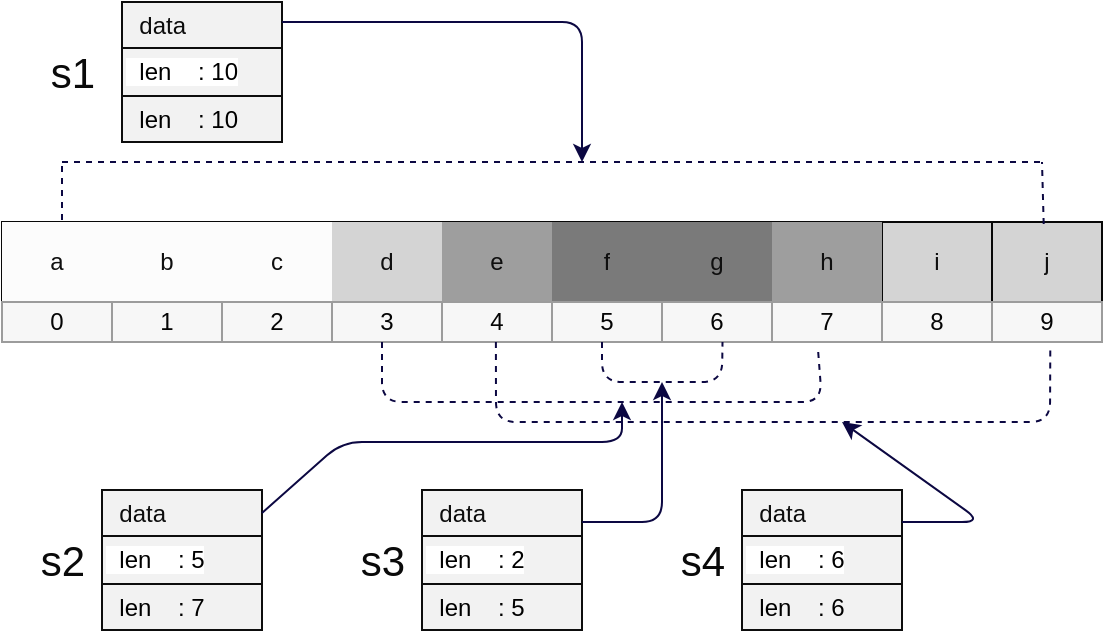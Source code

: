 <mxfile version="13.10.0" type="embed">
    <diagram id="zlZiU8RMArKDFve3bkzg" name="Page-1">
        <mxGraphModel dx="1139" dy="789" grid="1" gridSize="10" guides="1" tooltips="1" connect="1" arrows="1" fold="1" page="1" pageScale="1" pageWidth="827" pageHeight="1169" math="0" shadow="0">
            <root>
                <mxCell id="0"/>
                <mxCell id="1" parent="0"/>
                <mxCell id="9" value="" style="shape=table;html=1;whiteSpace=wrap;startSize=0;container=1;collapsible=0;childLayout=tableLayout;fillColor=#D4D4D4;fontColor=#0F0F0F;strokeColor=#080808;" vertex="1" parent="1">
                    <mxGeometry x="110" y="580" width="550" height="40" as="geometry"/>
                </mxCell>
                <mxCell id="10" value="" style="shape=partialRectangle;html=1;whiteSpace=wrap;collapsible=0;dropTarget=0;pointerEvents=0;fillColor=none;top=0;left=0;bottom=0;right=0;points=[[0,0.5],[1,0.5]];portConstraint=eastwest;fontColor=#0F0F0F;strokeColor=#080808;" vertex="1" parent="9">
                    <mxGeometry width="550" height="40" as="geometry"/>
                </mxCell>
                <mxCell id="11" value="a" style="shape=partialRectangle;html=1;whiteSpace=wrap;connectable=0;overflow=hidden;top=0;left=0;bottom=0;right=0;fontColor=#0F0F0F;strokeColor=#080808;fillColor=#FCFCFC;" vertex="1" parent="10">
                    <mxGeometry width="55" height="40" as="geometry"/>
                </mxCell>
                <mxCell id="12" value="b" style="shape=partialRectangle;html=1;whiteSpace=wrap;connectable=0;overflow=hidden;top=0;left=0;bottom=0;right=0;fontColor=#0F0F0F;strokeColor=#080808;fillColor=#FCFCFC;" vertex="1" parent="10">
                    <mxGeometry x="55" width="55" height="40" as="geometry"/>
                </mxCell>
                <mxCell id="13" value="c" style="shape=partialRectangle;html=1;whiteSpace=wrap;connectable=0;overflow=hidden;top=0;left=0;bottom=0;right=0;fontColor=#0F0F0F;strokeColor=#080808;fillColor=#FCFCFC;" vertex="1" parent="10">
                    <mxGeometry x="110" width="55" height="40" as="geometry"/>
                </mxCell>
                <mxCell id="14" value="d" style="shape=partialRectangle;html=1;whiteSpace=wrap;connectable=0;overflow=hidden;top=0;left=0;bottom=0;right=0;fontColor=#0F0F0F;strokeColor=#080808;fillColor=#D4D4D4;" vertex="1" parent="10">
                    <mxGeometry x="165" width="55" height="40" as="geometry"/>
                </mxCell>
                <mxCell id="15" value="e" style="shape=partialRectangle;html=1;whiteSpace=wrap;connectable=0;overflow=hidden;top=0;left=0;bottom=0;right=0;fontColor=#0F0F0F;strokeColor=#080808;fillColor=#9E9E9E;" vertex="1" parent="10">
                    <mxGeometry x="220" width="55" height="40" as="geometry"/>
                </mxCell>
                <mxCell id="16" value="f" style="shape=partialRectangle;html=1;whiteSpace=wrap;connectable=0;overflow=hidden;top=0;left=0;bottom=0;right=0;fontColor=#0F0F0F;strokeColor=#080808;fillColor=#7A7A7A;" vertex="1" parent="10">
                    <mxGeometry x="275" width="55" height="40" as="geometry"/>
                </mxCell>
                <mxCell id="17" value="g" style="shape=partialRectangle;html=1;whiteSpace=wrap;connectable=0;overflow=hidden;top=0;left=0;bottom=0;right=0;fontColor=#0F0F0F;strokeColor=#080808;fillColor=#7A7A7A;" vertex="1" parent="10">
                    <mxGeometry x="330" width="55" height="40" as="geometry"/>
                </mxCell>
                <mxCell id="18" value="h" style="shape=partialRectangle;html=1;whiteSpace=wrap;connectable=0;overflow=hidden;top=0;left=0;bottom=0;right=0;fontColor=#0F0F0F;strokeColor=#080808;fillColor=#9E9E9E;" vertex="1" parent="10">
                    <mxGeometry x="385" width="55" height="40" as="geometry"/>
                </mxCell>
                <mxCell id="19" value="i" style="shape=partialRectangle;html=1;whiteSpace=wrap;connectable=0;overflow=hidden;fillColor=none;top=0;left=0;bottom=0;right=0;fontColor=#0F0F0F;strokeColor=#080808;" vertex="1" parent="10">
                    <mxGeometry x="440" width="55" height="40" as="geometry"/>
                </mxCell>
                <mxCell id="20" value="j" style="shape=partialRectangle;html=1;whiteSpace=wrap;connectable=0;overflow=hidden;fillColor=none;top=0;left=0;bottom=0;right=0;fontColor=#0F0F0F;strokeColor=#080808;" vertex="1" parent="10">
                    <mxGeometry x="495" width="55" height="40" as="geometry"/>
                </mxCell>
                <mxCell id="32" value="" style="shape=table;html=1;whiteSpace=wrap;startSize=0;container=1;collapsible=0;childLayout=tableLayout;strokeColor=#0D0D0D;fontColor=#0A0A0A;fillColor=#F2F2F2;" vertex="1" parent="1">
                    <mxGeometry x="170" y="470" width="80" height="70" as="geometry"/>
                </mxCell>
                <mxCell id="33" value="" style="shape=partialRectangle;html=1;whiteSpace=wrap;collapsible=0;dropTarget=0;pointerEvents=0;fillColor=none;top=0;left=0;bottom=0;right=0;points=[[0,0.5],[1,0.5]];portConstraint=eastwest;" vertex="1" parent="32">
                    <mxGeometry width="80" height="23" as="geometry"/>
                </mxCell>
                <object label="&lt;font color=&quot;#0d0d0d&quot;&gt;&amp;nbsp; data&lt;/font&gt;" id="34">
                    <mxCell style="shape=partialRectangle;html=1;whiteSpace=wrap;connectable=0;overflow=hidden;fillColor=none;top=0;left=0;bottom=0;right=0;align=left;" vertex="1" parent="33">
                        <mxGeometry width="80" height="23" as="geometry"/>
                    </mxCell>
                </object>
                <mxCell id="35" value="" style="shape=partialRectangle;html=1;whiteSpace=wrap;collapsible=0;dropTarget=0;pointerEvents=0;fillColor=none;top=0;left=0;bottom=0;right=0;points=[[0,0.5],[1,0.5]];portConstraint=eastwest;" vertex="1" parent="32">
                    <mxGeometry y="23" width="80" height="24" as="geometry"/>
                </mxCell>
                <mxCell id="36" value="&lt;font color=&quot;#000000&quot; style=&quot;background-color: rgb(255 , 255 , 255)&quot;&gt;&amp;nbsp; len&amp;nbsp; &amp;nbsp; : 10&lt;/font&gt;" style="shape=partialRectangle;html=1;whiteSpace=wrap;connectable=0;overflow=hidden;fillColor=none;top=0;left=0;bottom=0;right=0;align=left;" vertex="1" parent="35">
                    <mxGeometry width="80" height="24" as="geometry"/>
                </mxCell>
                <mxCell id="37" value="" style="shape=partialRectangle;html=1;whiteSpace=wrap;collapsible=0;dropTarget=0;pointerEvents=0;fillColor=none;top=0;left=0;bottom=0;right=0;points=[[0,0.5],[1,0.5]];portConstraint=eastwest;" vertex="1" parent="32">
                    <mxGeometry y="47" width="80" height="23" as="geometry"/>
                </mxCell>
                <mxCell id="38" value="&lt;font color=&quot;#000000&quot;&gt;&amp;nbsp; len&amp;nbsp; &amp;nbsp; : 10&lt;/font&gt;" style="shape=partialRectangle;html=1;whiteSpace=wrap;connectable=0;overflow=hidden;fillColor=none;top=0;left=0;bottom=0;right=0;align=left;" vertex="1" parent="37">
                    <mxGeometry width="80" height="23" as="geometry"/>
                </mxCell>
                <mxCell id="39" value="s1" style="text;html=1;resizable=0;autosize=1;align=center;verticalAlign=middle;points=[];fillColor=none;strokeColor=none;rounded=0;fontColor=#0A0A0A;strokeWidth=1;fontSize=21;" vertex="1" parent="1">
                    <mxGeometry x="125" y="490" width="40" height="30" as="geometry"/>
                </mxCell>
                <mxCell id="40" value="" style="endArrow=none;dashed=1;html=1;fontSize=21;fontColor=#0A0A0A;strokeColor=#0C0842;" edge="1" parent="1">
                    <mxGeometry width="50" height="50" relative="1" as="geometry">
                        <mxPoint x="140" y="550" as="sourcePoint"/>
                        <mxPoint x="630" y="550" as="targetPoint"/>
                    </mxGeometry>
                </mxCell>
                <mxCell id="41" value="" style="endArrow=none;dashed=1;html=1;strokeColor=#0C0842;fontSize=21;fontColor=#0A0A0A;" edge="1" parent="1">
                    <mxGeometry width="50" height="50" relative="1" as="geometry">
                        <mxPoint x="140" y="579" as="sourcePoint"/>
                        <mxPoint x="140" y="550" as="targetPoint"/>
                    </mxGeometry>
                </mxCell>
                <mxCell id="42" value="" style="endArrow=none;dashed=1;html=1;strokeColor=#0C0842;fontSize=21;fontColor=#0A0A0A;exitX=0.947;exitY=0.025;exitDx=0;exitDy=0;exitPerimeter=0;" edge="1" parent="1" source="10">
                    <mxGeometry width="50" height="50" relative="1" as="geometry">
                        <mxPoint x="150" y="589" as="sourcePoint"/>
                        <mxPoint x="630" y="550" as="targetPoint"/>
                    </mxGeometry>
                </mxCell>
                <mxCell id="43" value="" style="endArrow=classic;html=1;strokeColor=#0C0842;fontSize=21;fontColor=#0A0A0A;" edge="1" parent="1">
                    <mxGeometry width="50" height="50" relative="1" as="geometry">
                        <mxPoint x="250" y="480" as="sourcePoint"/>
                        <mxPoint x="400" y="550" as="targetPoint"/>
                        <Array as="points">
                            <mxPoint x="400" y="480"/>
                        </Array>
                    </mxGeometry>
                </mxCell>
                <mxCell id="44" value="" style="shape=table;html=1;whiteSpace=wrap;startSize=0;container=1;collapsible=0;childLayout=tableLayout;strokeColor=#0D0D0D;fontColor=#0A0A0A;fillColor=#F2F2F2;" vertex="1" parent="1">
                    <mxGeometry x="160" y="714" width="80" height="70" as="geometry"/>
                </mxCell>
                <mxCell id="45" value="" style="shape=partialRectangle;html=1;whiteSpace=wrap;collapsible=0;dropTarget=0;pointerEvents=0;fillColor=none;top=0;left=0;bottom=0;right=0;points=[[0,0.5],[1,0.5]];portConstraint=eastwest;" vertex="1" parent="44">
                    <mxGeometry width="80" height="23" as="geometry"/>
                </mxCell>
                <object label="&lt;font color=&quot;#0d0d0d&quot;&gt;&amp;nbsp; data&lt;/font&gt;" id="46">
                    <mxCell style="shape=partialRectangle;html=1;whiteSpace=wrap;connectable=0;overflow=hidden;fillColor=none;top=0;left=0;bottom=0;right=0;align=left;" vertex="1" parent="45">
                        <mxGeometry width="80" height="23" as="geometry"/>
                    </mxCell>
                </object>
                <mxCell id="47" value="" style="shape=partialRectangle;html=1;whiteSpace=wrap;collapsible=0;dropTarget=0;pointerEvents=0;fillColor=none;top=0;left=0;bottom=0;right=0;points=[[0,0.5],[1,0.5]];portConstraint=eastwest;" vertex="1" parent="44">
                    <mxGeometry y="23" width="80" height="24" as="geometry"/>
                </mxCell>
                <mxCell id="48" value="&lt;font color=&quot;#000000&quot; style=&quot;background-color: rgb(255 , 255 , 255)&quot;&gt;&amp;nbsp; len&amp;nbsp; &amp;nbsp; : 5&lt;/font&gt;" style="shape=partialRectangle;html=1;whiteSpace=wrap;connectable=0;overflow=hidden;fillColor=none;top=0;left=0;bottom=0;right=0;align=left;" vertex="1" parent="47">
                    <mxGeometry width="80" height="24" as="geometry"/>
                </mxCell>
                <mxCell id="49" value="" style="shape=partialRectangle;html=1;whiteSpace=wrap;collapsible=0;dropTarget=0;pointerEvents=0;fillColor=none;top=0;left=0;bottom=0;right=0;points=[[0,0.5],[1,0.5]];portConstraint=eastwest;" vertex="1" parent="44">
                    <mxGeometry y="47" width="80" height="23" as="geometry"/>
                </mxCell>
                <mxCell id="50" value="&lt;font color=&quot;#000000&quot;&gt;&amp;nbsp; len&amp;nbsp; &amp;nbsp; : 7&lt;/font&gt;" style="shape=partialRectangle;html=1;whiteSpace=wrap;connectable=0;overflow=hidden;fillColor=none;top=0;left=0;bottom=0;right=0;align=left;" vertex="1" parent="49">
                    <mxGeometry width="80" height="23" as="geometry"/>
                </mxCell>
                <mxCell id="51" value="" style="shape=table;html=1;whiteSpace=wrap;startSize=0;container=1;collapsible=0;childLayout=tableLayout;strokeColor=#0D0D0D;fontColor=#0A0A0A;fillColor=#F2F2F2;" vertex="1" parent="1">
                    <mxGeometry x="320" y="714" width="80" height="70" as="geometry"/>
                </mxCell>
                <mxCell id="52" value="" style="shape=partialRectangle;html=1;whiteSpace=wrap;collapsible=0;dropTarget=0;pointerEvents=0;fillColor=none;top=0;left=0;bottom=0;right=0;points=[[0,0.5],[1,0.5]];portConstraint=eastwest;" vertex="1" parent="51">
                    <mxGeometry width="80" height="23" as="geometry"/>
                </mxCell>
                <object label="&lt;font color=&quot;#0d0d0d&quot;&gt;&amp;nbsp; data&lt;/font&gt;" id="53">
                    <mxCell style="shape=partialRectangle;html=1;whiteSpace=wrap;connectable=0;overflow=hidden;fillColor=none;top=0;left=0;bottom=0;right=0;align=left;" vertex="1" parent="52">
                        <mxGeometry width="80" height="23" as="geometry"/>
                    </mxCell>
                </object>
                <mxCell id="54" value="" style="shape=partialRectangle;html=1;whiteSpace=wrap;collapsible=0;dropTarget=0;pointerEvents=0;fillColor=none;top=0;left=0;bottom=0;right=0;points=[[0,0.5],[1,0.5]];portConstraint=eastwest;" vertex="1" parent="51">
                    <mxGeometry y="23" width="80" height="24" as="geometry"/>
                </mxCell>
                <mxCell id="55" value="&lt;font color=&quot;#000000&quot; style=&quot;background-color: rgb(255 , 255 , 255)&quot;&gt;&amp;nbsp; len&amp;nbsp; &amp;nbsp; : 2&lt;/font&gt;" style="shape=partialRectangle;html=1;whiteSpace=wrap;connectable=0;overflow=hidden;fillColor=none;top=0;left=0;bottom=0;right=0;align=left;" vertex="1" parent="54">
                    <mxGeometry width="80" height="24" as="geometry"/>
                </mxCell>
                <mxCell id="56" value="" style="shape=partialRectangle;html=1;whiteSpace=wrap;collapsible=0;dropTarget=0;pointerEvents=0;fillColor=none;top=0;left=0;bottom=0;right=0;points=[[0,0.5],[1,0.5]];portConstraint=eastwest;" vertex="1" parent="51">
                    <mxGeometry y="47" width="80" height="23" as="geometry"/>
                </mxCell>
                <mxCell id="57" value="&lt;font color=&quot;#000000&quot;&gt;&amp;nbsp; len&amp;nbsp; &amp;nbsp; : 5&lt;/font&gt;" style="shape=partialRectangle;html=1;whiteSpace=wrap;connectable=0;overflow=hidden;fillColor=none;top=0;left=0;bottom=0;right=0;align=left;" vertex="1" parent="56">
                    <mxGeometry width="80" height="23" as="geometry"/>
                </mxCell>
                <mxCell id="58" value="" style="shape=table;html=1;whiteSpace=wrap;startSize=0;container=1;collapsible=0;childLayout=tableLayout;strokeColor=#0D0D0D;fontColor=#0A0A0A;fillColor=#F2F2F2;" vertex="1" parent="1">
                    <mxGeometry x="480" y="714" width="80" height="70" as="geometry"/>
                </mxCell>
                <mxCell id="59" value="" style="shape=partialRectangle;html=1;whiteSpace=wrap;collapsible=0;dropTarget=0;pointerEvents=0;fillColor=none;top=0;left=0;bottom=0;right=0;points=[[0,0.5],[1,0.5]];portConstraint=eastwest;" vertex="1" parent="58">
                    <mxGeometry width="80" height="23" as="geometry"/>
                </mxCell>
                <object label="&lt;font color=&quot;#0d0d0d&quot;&gt;&amp;nbsp; data&lt;/font&gt;" id="60">
                    <mxCell style="shape=partialRectangle;html=1;whiteSpace=wrap;connectable=0;overflow=hidden;fillColor=none;top=0;left=0;bottom=0;right=0;align=left;" vertex="1" parent="59">
                        <mxGeometry width="80" height="23" as="geometry"/>
                    </mxCell>
                </object>
                <mxCell id="61" value="" style="shape=partialRectangle;html=1;whiteSpace=wrap;collapsible=0;dropTarget=0;pointerEvents=0;fillColor=none;top=0;left=0;bottom=0;right=0;points=[[0,0.5],[1,0.5]];portConstraint=eastwest;" vertex="1" parent="58">
                    <mxGeometry y="23" width="80" height="24" as="geometry"/>
                </mxCell>
                <mxCell id="62" value="&lt;font color=&quot;#000000&quot; style=&quot;background-color: rgb(255 , 255 , 255)&quot;&gt;&amp;nbsp; len&amp;nbsp; &amp;nbsp; : 6&lt;/font&gt;" style="shape=partialRectangle;html=1;whiteSpace=wrap;connectable=0;overflow=hidden;fillColor=none;top=0;left=0;bottom=0;right=0;align=left;" vertex="1" parent="61">
                    <mxGeometry width="80" height="24" as="geometry"/>
                </mxCell>
                <mxCell id="63" value="" style="shape=partialRectangle;html=1;whiteSpace=wrap;collapsible=0;dropTarget=0;pointerEvents=0;fillColor=none;top=0;left=0;bottom=0;right=0;points=[[0,0.5],[1,0.5]];portConstraint=eastwest;" vertex="1" parent="58">
                    <mxGeometry y="47" width="80" height="23" as="geometry"/>
                </mxCell>
                <mxCell id="64" value="&lt;font color=&quot;#000000&quot;&gt;&amp;nbsp; len&amp;nbsp; &amp;nbsp; : 6&lt;/font&gt;" style="shape=partialRectangle;html=1;whiteSpace=wrap;connectable=0;overflow=hidden;fillColor=none;top=0;left=0;bottom=0;right=0;align=left;" vertex="1" parent="63">
                    <mxGeometry width="80" height="23" as="geometry"/>
                </mxCell>
                <mxCell id="65" value="s2" style="text;html=1;resizable=0;autosize=1;align=center;verticalAlign=middle;points=[];fillColor=none;strokeColor=none;rounded=0;fontColor=#0A0A0A;strokeWidth=1;fontSize=21;" vertex="1" parent="1">
                    <mxGeometry x="120" y="734" width="40" height="30" as="geometry"/>
                </mxCell>
                <mxCell id="66" value="s3" style="text;html=1;resizable=0;autosize=1;align=center;verticalAlign=middle;points=[];fillColor=none;strokeColor=none;rounded=0;fontColor=#0A0A0A;strokeWidth=1;fontSize=21;" vertex="1" parent="1">
                    <mxGeometry x="280" y="734" width="40" height="30" as="geometry"/>
                </mxCell>
                <mxCell id="67" value="s4" style="text;html=1;resizable=0;autosize=1;align=center;verticalAlign=middle;points=[];fillColor=none;strokeColor=none;rounded=0;fontColor=#0A0A0A;strokeWidth=1;fontSize=21;" vertex="1" parent="1">
                    <mxGeometry x="440" y="734" width="40" height="30" as="geometry"/>
                </mxCell>
                <mxCell id="68" value="" style="shape=table;html=1;whiteSpace=wrap;startSize=0;container=1;collapsible=0;childLayout=tableLayout;fillColor=#F7F7F7;fontColor=#050505;strokeColor=#9C9C9C;" vertex="1" parent="1">
                    <mxGeometry x="110" y="620" width="550" height="20" as="geometry"/>
                </mxCell>
                <mxCell id="69" value="" style="shape=partialRectangle;html=1;whiteSpace=wrap;collapsible=0;dropTarget=0;pointerEvents=0;fillColor=none;top=0;left=0;bottom=0;right=0;points=[[0,0.5],[1,0.5]];portConstraint=eastwest;fontColor=#050505;strokeColor=#9C9C9C;" vertex="1" parent="68">
                    <mxGeometry width="550" height="20" as="geometry"/>
                </mxCell>
                <mxCell id="70" value="0" style="shape=partialRectangle;html=1;whiteSpace=wrap;connectable=0;overflow=hidden;fillColor=none;top=0;left=0;bottom=0;right=0;fontColor=#050505;strokeColor=#9C9C9C;" vertex="1" parent="69">
                    <mxGeometry width="55" height="20" as="geometry"/>
                </mxCell>
                <mxCell id="71" value="1" style="shape=partialRectangle;html=1;whiteSpace=wrap;connectable=0;overflow=hidden;fillColor=none;top=0;left=0;bottom=0;right=0;fontColor=#050505;strokeColor=#9C9C9C;" vertex="1" parent="69">
                    <mxGeometry x="55" width="55" height="20" as="geometry"/>
                </mxCell>
                <mxCell id="72" value="2" style="shape=partialRectangle;html=1;whiteSpace=wrap;connectable=0;overflow=hidden;fillColor=none;top=0;left=0;bottom=0;right=0;fontColor=#050505;strokeColor=#9C9C9C;" vertex="1" parent="69">
                    <mxGeometry x="110" width="55" height="20" as="geometry"/>
                </mxCell>
                <mxCell id="73" value="3" style="shape=partialRectangle;html=1;whiteSpace=wrap;connectable=0;overflow=hidden;fillColor=none;top=0;left=0;bottom=0;right=0;fontColor=#050505;strokeColor=#9C9C9C;" vertex="1" parent="69">
                    <mxGeometry x="165" width="55" height="20" as="geometry"/>
                </mxCell>
                <mxCell id="74" value="4" style="shape=partialRectangle;html=1;whiteSpace=wrap;connectable=0;overflow=hidden;fillColor=none;top=0;left=0;bottom=0;right=0;fontColor=#050505;strokeColor=#9C9C9C;" vertex="1" parent="69">
                    <mxGeometry x="220" width="55" height="20" as="geometry"/>
                </mxCell>
                <mxCell id="75" value="5" style="shape=partialRectangle;html=1;whiteSpace=wrap;connectable=0;overflow=hidden;fillColor=none;top=0;left=0;bottom=0;right=0;fontColor=#050505;strokeColor=#9C9C9C;" vertex="1" parent="69">
                    <mxGeometry x="275" width="55" height="20" as="geometry"/>
                </mxCell>
                <mxCell id="76" value="6" style="shape=partialRectangle;html=1;whiteSpace=wrap;connectable=0;overflow=hidden;fillColor=none;top=0;left=0;bottom=0;right=0;fontColor=#050505;strokeColor=#9C9C9C;" vertex="1" parent="69">
                    <mxGeometry x="330" width="55" height="20" as="geometry"/>
                </mxCell>
                <mxCell id="77" value="7" style="shape=partialRectangle;html=1;whiteSpace=wrap;connectable=0;overflow=hidden;fillColor=none;top=0;left=0;bottom=0;right=0;fontColor=#050505;strokeColor=#9C9C9C;" vertex="1" parent="69">
                    <mxGeometry x="385" width="55" height="20" as="geometry"/>
                </mxCell>
                <mxCell id="78" value="8" style="shape=partialRectangle;html=1;whiteSpace=wrap;connectable=0;overflow=hidden;fillColor=none;top=0;left=0;bottom=0;right=0;fontColor=#050505;strokeColor=#9C9C9C;" vertex="1" parent="69">
                    <mxGeometry x="440" width="55" height="20" as="geometry"/>
                </mxCell>
                <mxCell id="79" value="9" style="shape=partialRectangle;html=1;whiteSpace=wrap;connectable=0;overflow=hidden;fillColor=none;top=0;left=0;bottom=0;right=0;fontColor=#050505;strokeColor=#9C9C9C;" vertex="1" parent="69">
                    <mxGeometry x="495" width="55" height="20" as="geometry"/>
                </mxCell>
                <mxCell id="84" value="" style="endArrow=none;dashed=1;html=1;strokeColor=#0C0842;fontSize=21;fontColor=#050505;exitX=0.449;exitY=1;exitDx=0;exitDy=0;exitPerimeter=0;entryX=0.953;entryY=1.15;entryDx=0;entryDy=0;entryPerimeter=0;" edge="1" parent="68" source="69" target="69">
                    <mxGeometry width="50" height="50" relative="1" as="geometry">
                        <mxPoint x="280" y="10" as="sourcePoint"/>
                        <mxPoint x="410" y="60" as="targetPoint"/>
                        <Array as="points">
                            <mxPoint x="247" y="60"/>
                            <mxPoint x="524" y="60"/>
                        </Array>
                    </mxGeometry>
                </mxCell>
                <mxCell id="80" value="" style="endArrow=none;dashed=1;html=1;strokeColor=#0C0842;fontSize=21;fontColor=#050505;exitX=0.742;exitY=1.25;exitDx=0;exitDy=0;exitPerimeter=0;" edge="1" parent="1" source="69">
                    <mxGeometry width="50" height="50" relative="1" as="geometry">
                        <mxPoint x="520" y="680" as="sourcePoint"/>
                        <mxPoint x="300" y="640" as="targetPoint"/>
                        <Array as="points">
                            <mxPoint x="520" y="670"/>
                            <mxPoint x="300" y="670"/>
                        </Array>
                    </mxGeometry>
                </mxCell>
                <mxCell id="81" value="" style="endArrow=classic;html=1;strokeColor=#0C0842;fontSize=21;fontColor=#050505;exitX=1;exitY=0.5;exitDx=0;exitDy=0;" edge="1" parent="1" source="45">
                    <mxGeometry width="50" height="50" relative="1" as="geometry">
                        <mxPoint x="200" y="690" as="sourcePoint"/>
                        <mxPoint x="420" y="670" as="targetPoint"/>
                        <Array as="points">
                            <mxPoint x="280" y="690"/>
                            <mxPoint x="420" y="690"/>
                        </Array>
                    </mxGeometry>
                </mxCell>
                <mxCell id="82" value="" style="endArrow=none;dashed=1;html=1;strokeColor=#0C0842;fontSize=21;fontColor=#050505;entryX=0.655;entryY=1;entryDx=0;entryDy=0;entryPerimeter=0;" edge="1" parent="1" target="69">
                    <mxGeometry width="50" height="50" relative="1" as="geometry">
                        <mxPoint x="410" y="640" as="sourcePoint"/>
                        <mxPoint x="470" y="660" as="targetPoint"/>
                        <Array as="points">
                            <mxPoint x="410" y="660"/>
                            <mxPoint x="470" y="660"/>
                        </Array>
                    </mxGeometry>
                </mxCell>
                <mxCell id="83" value="" style="endArrow=classic;html=1;strokeColor=#0C0842;fontSize=21;fontColor=#050505;" edge="1" parent="1">
                    <mxGeometry width="50" height="50" relative="1" as="geometry">
                        <mxPoint x="400" y="730" as="sourcePoint"/>
                        <mxPoint x="440" y="660" as="targetPoint"/>
                        <Array as="points">
                            <mxPoint x="440" y="730"/>
                        </Array>
                    </mxGeometry>
                </mxCell>
                <mxCell id="85" value="" style="endArrow=classic;html=1;strokeColor=#0C0842;fontSize=21;fontColor=#050505;" edge="1" parent="1">
                    <mxGeometry width="50" height="50" relative="1" as="geometry">
                        <mxPoint x="560" y="730" as="sourcePoint"/>
                        <mxPoint x="530" y="680" as="targetPoint"/>
                        <Array as="points">
                            <mxPoint x="600" y="730"/>
                        </Array>
                    </mxGeometry>
                </mxCell>
            </root>
        </mxGraphModel>
    </diagram>
</mxfile>